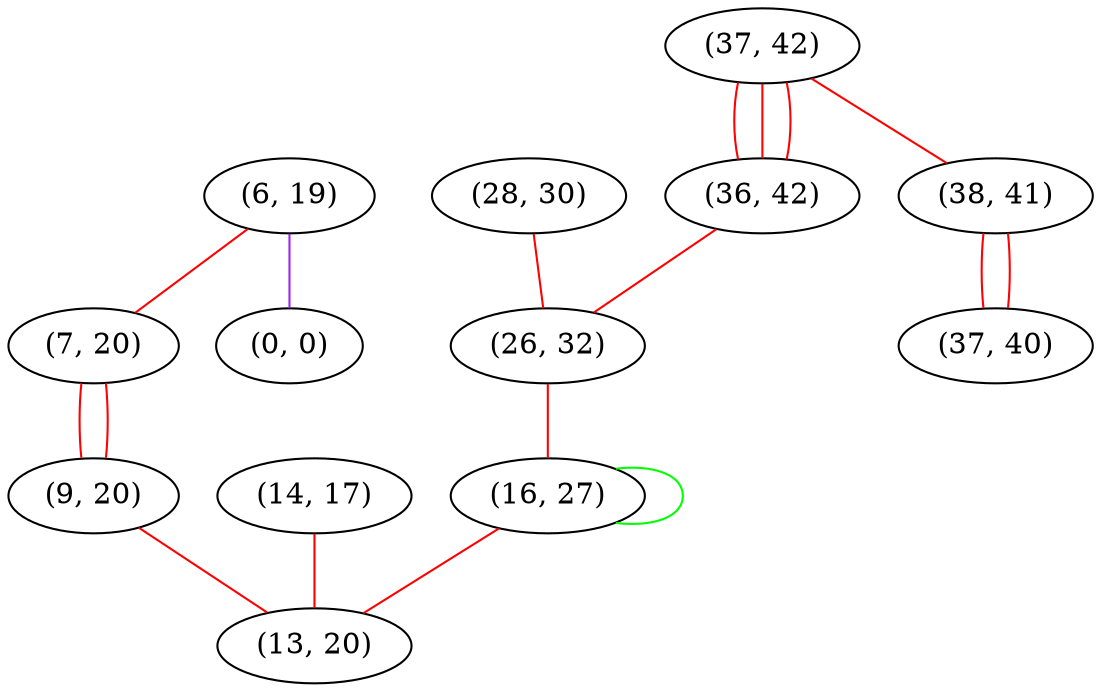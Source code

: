 graph "" {
"(6, 19)";
"(7, 20)";
"(14, 17)";
"(0, 0)";
"(37, 42)";
"(28, 30)";
"(9, 20)";
"(36, 42)";
"(26, 32)";
"(38, 41)";
"(16, 27)";
"(13, 20)";
"(37, 40)";
"(6, 19)" -- "(7, 20)"  [color=red, key=0, weight=1];
"(6, 19)" -- "(0, 0)"  [color=purple, key=0, weight=4];
"(7, 20)" -- "(9, 20)"  [color=red, key=0, weight=1];
"(7, 20)" -- "(9, 20)"  [color=red, key=1, weight=1];
"(14, 17)" -- "(13, 20)"  [color=red, key=0, weight=1];
"(37, 42)" -- "(36, 42)"  [color=red, key=0, weight=1];
"(37, 42)" -- "(36, 42)"  [color=red, key=1, weight=1];
"(37, 42)" -- "(36, 42)"  [color=red, key=2, weight=1];
"(37, 42)" -- "(38, 41)"  [color=red, key=0, weight=1];
"(28, 30)" -- "(26, 32)"  [color=red, key=0, weight=1];
"(9, 20)" -- "(13, 20)"  [color=red, key=0, weight=1];
"(36, 42)" -- "(26, 32)"  [color=red, key=0, weight=1];
"(26, 32)" -- "(16, 27)"  [color=red, key=0, weight=1];
"(38, 41)" -- "(37, 40)"  [color=red, key=0, weight=1];
"(38, 41)" -- "(37, 40)"  [color=red, key=1, weight=1];
"(16, 27)" -- "(13, 20)"  [color=red, key=0, weight=1];
"(16, 27)" -- "(16, 27)"  [color=green, key=0, weight=2];
}
